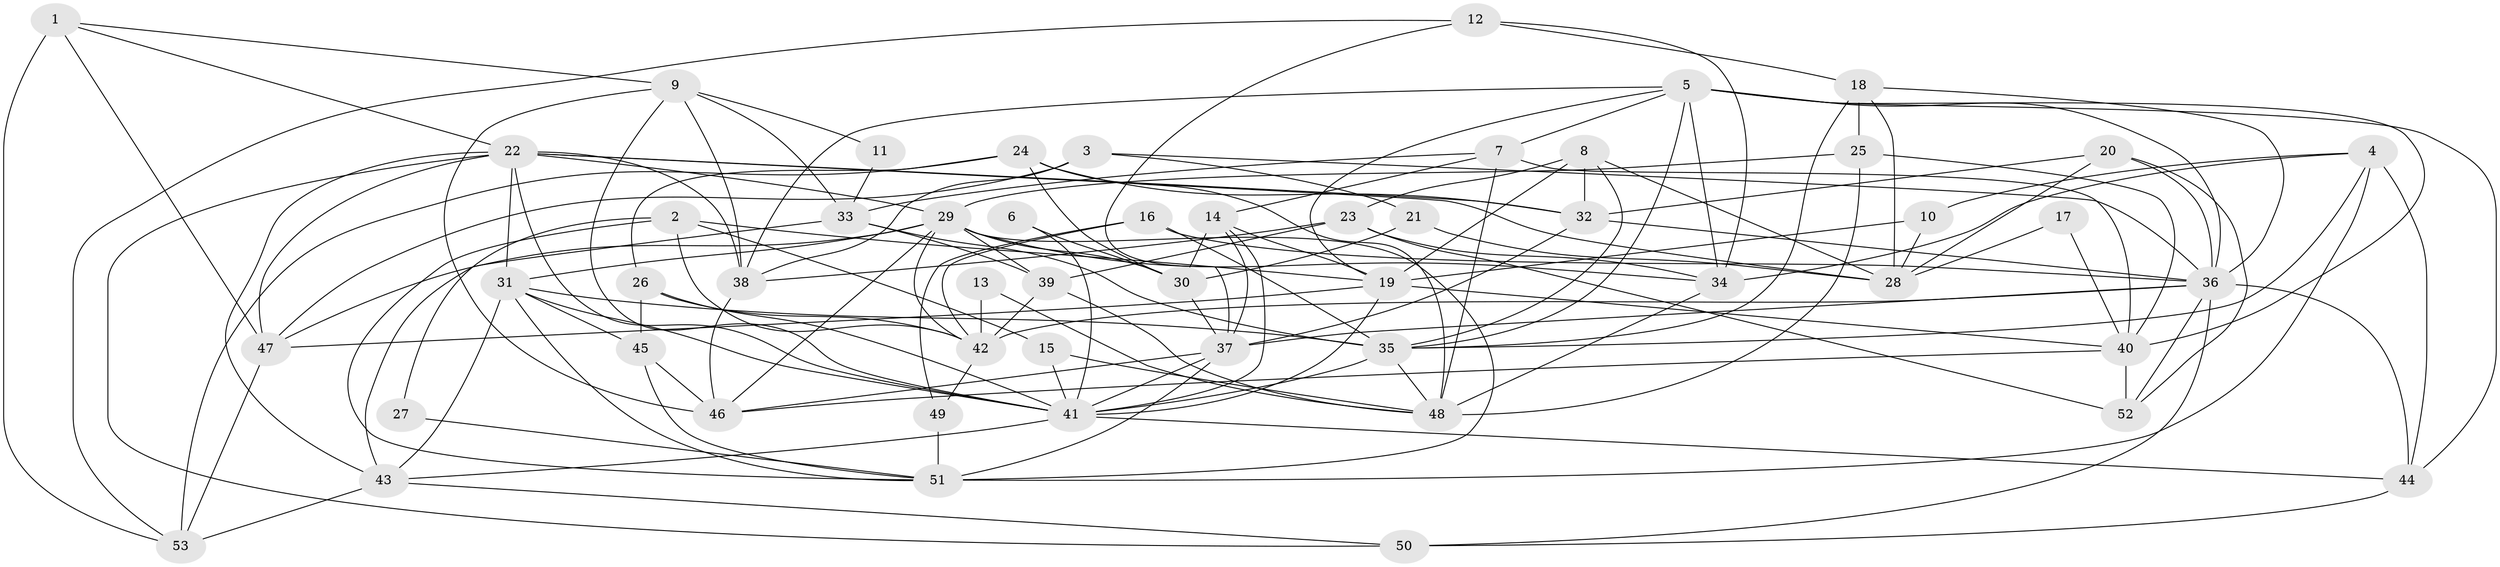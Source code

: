 // original degree distribution, {5: 0.18867924528301888, 4: 0.32075471698113206, 3: 0.2641509433962264, 6: 0.05660377358490566, 2: 0.11320754716981132, 8: 0.018867924528301886, 7: 0.03773584905660377}
// Generated by graph-tools (version 1.1) at 2025/50/03/09/25 03:50:02]
// undirected, 53 vertices, 146 edges
graph export_dot {
graph [start="1"]
  node [color=gray90,style=filled];
  1;
  2;
  3;
  4;
  5;
  6;
  7;
  8;
  9;
  10;
  11;
  12;
  13;
  14;
  15;
  16;
  17;
  18;
  19;
  20;
  21;
  22;
  23;
  24;
  25;
  26;
  27;
  28;
  29;
  30;
  31;
  32;
  33;
  34;
  35;
  36;
  37;
  38;
  39;
  40;
  41;
  42;
  43;
  44;
  45;
  46;
  47;
  48;
  49;
  50;
  51;
  52;
  53;
  1 -- 9 [weight=1.0];
  1 -- 22 [weight=1.0];
  1 -- 47 [weight=1.0];
  1 -- 53 [weight=1.0];
  2 -- 15 [weight=1.0];
  2 -- 19 [weight=1.0];
  2 -- 27 [weight=1.0];
  2 -- 42 [weight=1.0];
  2 -- 51 [weight=1.0];
  3 -- 21 [weight=1.0];
  3 -- 36 [weight=1.0];
  3 -- 38 [weight=1.0];
  3 -- 47 [weight=1.0];
  4 -- 10 [weight=1.0];
  4 -- 34 [weight=1.0];
  4 -- 35 [weight=1.0];
  4 -- 44 [weight=1.0];
  4 -- 51 [weight=1.0];
  5 -- 7 [weight=1.0];
  5 -- 19 [weight=1.0];
  5 -- 34 [weight=1.0];
  5 -- 35 [weight=1.0];
  5 -- 36 [weight=1.0];
  5 -- 38 [weight=1.0];
  5 -- 40 [weight=1.0];
  5 -- 44 [weight=1.0];
  6 -- 30 [weight=1.0];
  6 -- 41 [weight=1.0];
  7 -- 14 [weight=1.0];
  7 -- 33 [weight=1.0];
  7 -- 40 [weight=1.0];
  7 -- 48 [weight=1.0];
  8 -- 19 [weight=1.0];
  8 -- 23 [weight=1.0];
  8 -- 28 [weight=1.0];
  8 -- 32 [weight=1.0];
  8 -- 35 [weight=1.0];
  9 -- 11 [weight=1.0];
  9 -- 33 [weight=1.0];
  9 -- 38 [weight=1.0];
  9 -- 41 [weight=1.0];
  9 -- 46 [weight=1.0];
  10 -- 19 [weight=1.0];
  10 -- 28 [weight=1.0];
  11 -- 33 [weight=1.0];
  12 -- 18 [weight=1.0];
  12 -- 34 [weight=1.0];
  12 -- 37 [weight=1.0];
  12 -- 53 [weight=1.0];
  13 -- 42 [weight=1.0];
  13 -- 48 [weight=1.0];
  14 -- 19 [weight=1.0];
  14 -- 30 [weight=1.0];
  14 -- 37 [weight=1.0];
  14 -- 41 [weight=1.0];
  15 -- 41 [weight=1.0];
  15 -- 48 [weight=1.0];
  16 -- 35 [weight=1.0];
  16 -- 36 [weight=1.0];
  16 -- 42 [weight=1.0];
  16 -- 49 [weight=1.0];
  17 -- 28 [weight=1.0];
  17 -- 40 [weight=1.0];
  18 -- 25 [weight=1.0];
  18 -- 28 [weight=1.0];
  18 -- 35 [weight=1.0];
  18 -- 36 [weight=1.0];
  19 -- 40 [weight=1.0];
  19 -- 41 [weight=1.0];
  19 -- 47 [weight=1.0];
  20 -- 28 [weight=1.0];
  20 -- 32 [weight=1.0];
  20 -- 36 [weight=1.0];
  20 -- 52 [weight=1.0];
  21 -- 28 [weight=1.0];
  21 -- 30 [weight=1.0];
  22 -- 28 [weight=1.0];
  22 -- 29 [weight=1.0];
  22 -- 31 [weight=1.0];
  22 -- 32 [weight=1.0];
  22 -- 38 [weight=1.0];
  22 -- 41 [weight=1.0];
  22 -- 43 [weight=1.0];
  22 -- 47 [weight=1.0];
  22 -- 50 [weight=1.0];
  23 -- 34 [weight=1.0];
  23 -- 38 [weight=1.0];
  23 -- 39 [weight=1.0];
  23 -- 52 [weight=1.0];
  24 -- 26 [weight=1.0];
  24 -- 30 [weight=1.0];
  24 -- 32 [weight=1.0];
  24 -- 48 [weight=3.0];
  24 -- 53 [weight=1.0];
  25 -- 29 [weight=1.0];
  25 -- 40 [weight=1.0];
  25 -- 48 [weight=1.0];
  26 -- 41 [weight=1.0];
  26 -- 42 [weight=1.0];
  26 -- 45 [weight=1.0];
  27 -- 51 [weight=1.0];
  29 -- 30 [weight=1.0];
  29 -- 31 [weight=1.0];
  29 -- 34 [weight=1.0];
  29 -- 39 [weight=1.0];
  29 -- 42 [weight=1.0];
  29 -- 46 [weight=1.0];
  29 -- 47 [weight=1.0];
  29 -- 51 [weight=1.0];
  30 -- 37 [weight=1.0];
  31 -- 35 [weight=1.0];
  31 -- 41 [weight=1.0];
  31 -- 43 [weight=1.0];
  31 -- 45 [weight=1.0];
  31 -- 51 [weight=1.0];
  32 -- 36 [weight=1.0];
  32 -- 37 [weight=1.0];
  33 -- 35 [weight=1.0];
  33 -- 39 [weight=1.0];
  33 -- 43 [weight=1.0];
  34 -- 48 [weight=1.0];
  35 -- 41 [weight=1.0];
  35 -- 48 [weight=1.0];
  36 -- 37 [weight=2.0];
  36 -- 42 [weight=1.0];
  36 -- 44 [weight=1.0];
  36 -- 50 [weight=1.0];
  36 -- 52 [weight=1.0];
  37 -- 41 [weight=1.0];
  37 -- 46 [weight=1.0];
  37 -- 51 [weight=2.0];
  38 -- 46 [weight=1.0];
  39 -- 42 [weight=1.0];
  39 -- 48 [weight=1.0];
  40 -- 46 [weight=1.0];
  40 -- 52 [weight=2.0];
  41 -- 43 [weight=1.0];
  41 -- 44 [weight=1.0];
  42 -- 49 [weight=1.0];
  43 -- 50 [weight=1.0];
  43 -- 53 [weight=1.0];
  44 -- 50 [weight=1.0];
  45 -- 46 [weight=1.0];
  45 -- 51 [weight=1.0];
  47 -- 53 [weight=1.0];
  49 -- 51 [weight=1.0];
}
